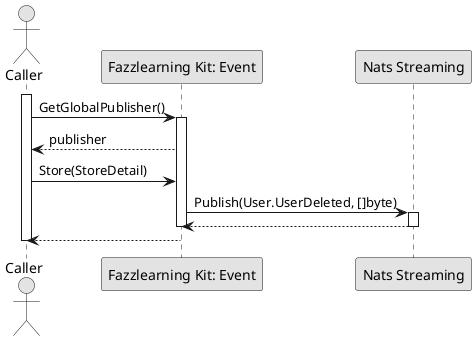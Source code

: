 @startuml PublishUserDeleted

skinparam ConditionStyle hline
skinparam Monochrome true
skinparam Shadowing false

actor Caller
participant "Fazzlearning Kit: Event" as FazzlearningKitEvent
participant "Nats Streaming" as NatsStreaming

activate Caller

Caller->FazzlearningKitEvent: GetGlobalPublisher()
activate FazzlearningKitEvent
FazzlearningKitEvent-->Caller: publisher
Caller->FazzlearningKitEvent: Store(StoreDetail)
FazzlearningKitEvent->NatsStreaming: Publish(User.UserDeleted, []byte)
activate NatsStreaming
NatsStreaming-->FazzlearningKitEvent
deactivate NatsStreaming
deactivate FazzlearningKitEvent
FazzlearningKitEvent-->Caller

deactivate Caller

@enduml
